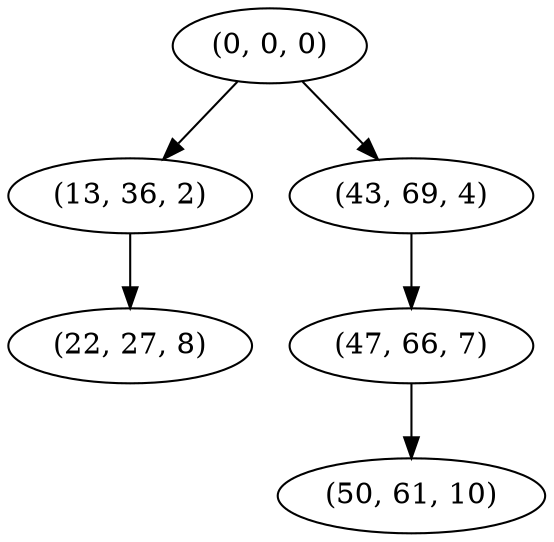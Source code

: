digraph tree {
    "(0, 0, 0)";
    "(13, 36, 2)";
    "(22, 27, 8)";
    "(43, 69, 4)";
    "(47, 66, 7)";
    "(50, 61, 10)";
    "(0, 0, 0)" -> "(13, 36, 2)";
    "(0, 0, 0)" -> "(43, 69, 4)";
    "(13, 36, 2)" -> "(22, 27, 8)";
    "(43, 69, 4)" -> "(47, 66, 7)";
    "(47, 66, 7)" -> "(50, 61, 10)";
}
